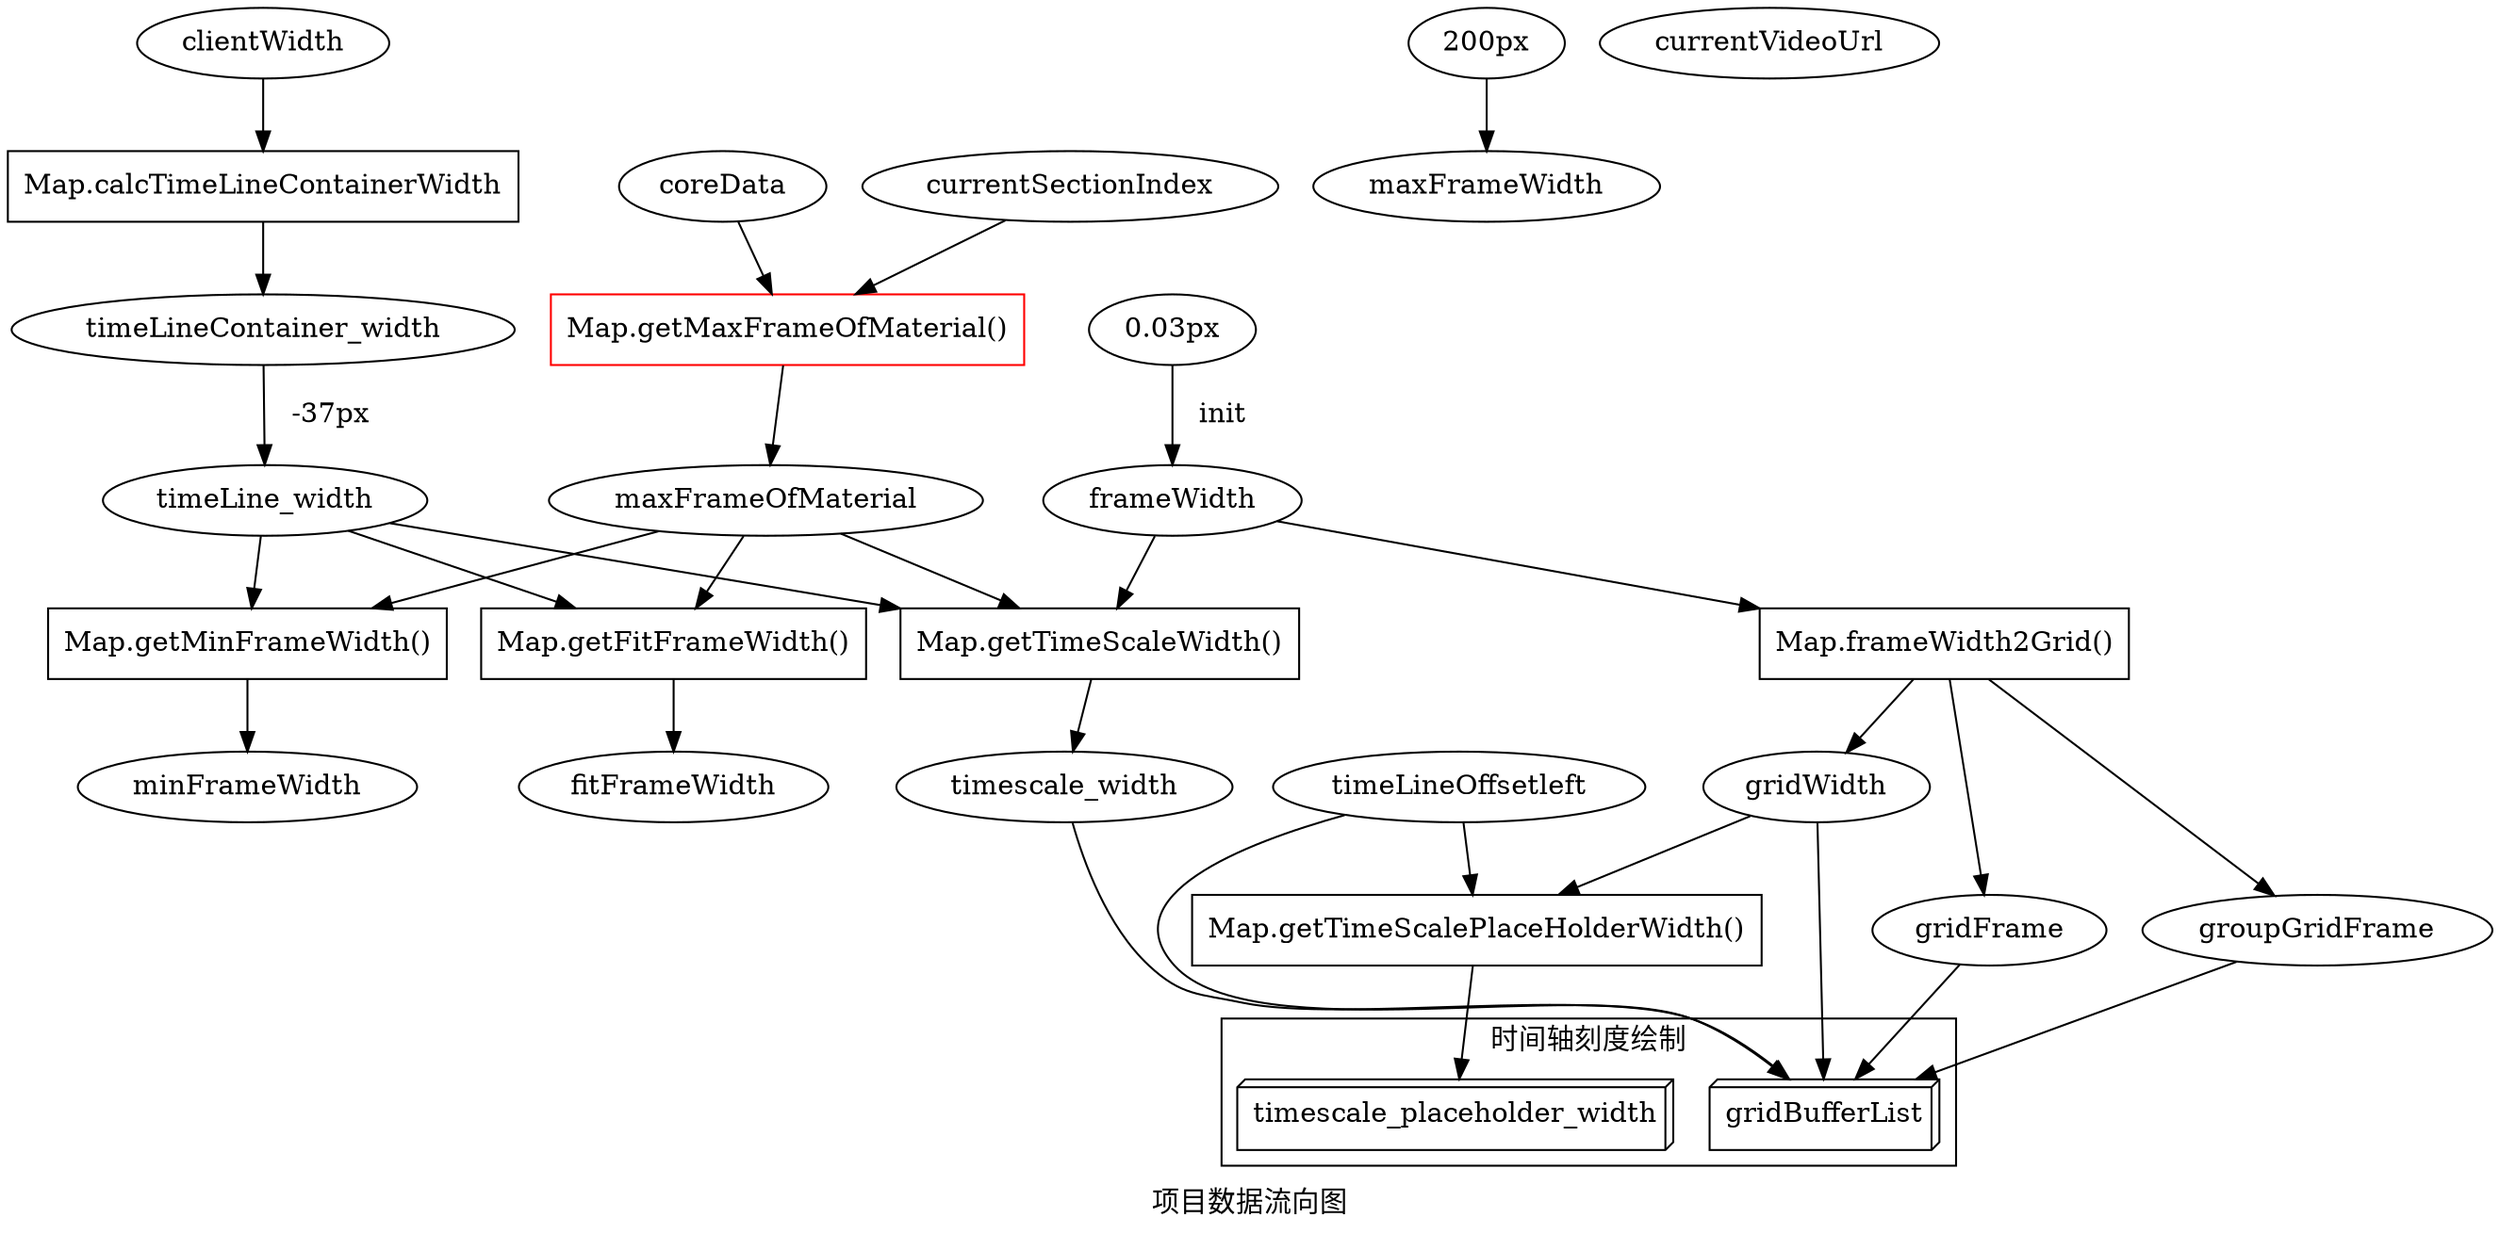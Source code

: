 digraph examle1 {
  label = "项目数据流向图";
  // 帧宽度
  frameWidth;

  // 格子宽度
  gridWidth;

  // 格子内帧数
  gridFrame;

  // 组格子内帧数
  groupGridFrame;

  // 时间轴容器宽度
  timeLineContainer_width;

  // 时间轴宽度
  timeLine_width;

  // 时间轴刻度尺度宽
  timescale_width;

  // 时间轴素材最大帧数
  maxFrameOfMaterial;

  // 最大帧宽度
  maxFrameWidth; 

  // 最小帧宽度
  minFrameWidth;

  // 合适帧宽度
  fitFrameWidth;

  // 当前播放的视频 URL
  currentVideoUrl;

  // 项目核心数据
  coreData;

  // UI 数据 -------------------------------------
  subgraph cluster_UI{//聚集子图
      node[shape=box];
      label="时间轴刻度绘制"
      gridBufferList[shape="box3d"];
      timescale_placeholder_width[shape="box3d"]
  }
  

  // 方法 ----------------------------------------
  frameWidth2Grid[shape=box,label="Map.frameWidth2Grid()"];

  getTimeScaleWidth[shape=box, label="Map.getTimeScaleWidth()"]

  calcTimeLineContainerWidth[shape=box, label="Map.calcTimeLineContainerWidth"]

  getFitFrameWidth[shape=box, label="Map.getFitFrameWidth()"]

  getMinFrameWidth[shape=box, label="Map.getMinFrameWidth()"]

  getMaxFrameOfMaterial[shape=box, label="Map.getMaxFrameOfMaterial()",color=red];

  getTimeScalePlaceHolderWidth[shape=box, label="Map.getTimeScalePlaceHolderWidth()"]

  // 获取帧宽度
  "0.03px"->frameWidth[label="   init"];
  
  // 渲染帧宽度
  frameWidth->frameWidth2Grid->gridWidth,gridFrame,groupGridFrame;

  // 获取屏幕宽度、时间轴显示宽度
  clientWidth->calcTimeLineContainerWidth->timeLineContainer_width;
  timeLineContainer_width->timeLine_width[label="   -37px"];

  // 获取时间轴实际宽度
  frameWidth,timeLine_width,maxFrameOfMaterial->getTimeScaleWidth->timescale_width;

  // 当前的最大帧宽度
  "200px"->maxFrameWidth;

  // 当前合适的帧宽度
  maxFrameOfMaterial,timeLine_width->getFitFrameWidth->fitFrameWidth;

  // 当前最小的帧宽度
  maxFrameOfMaterial,timeLine_width->getMinFrameWidth->minFrameWidth;

  coreData,currentSectionIndex->getMaxFrameOfMaterial->maxFrameOfMaterial;

  // gridBufferList
  gridWidth,groupGridFrame,gridFrame,timeLineOffsetleft,timescale_width->gridBufferList;

  timeLineOffsetleft, gridWidth->getTimeScalePlaceHolderWidth->timescale_placeholder_width;
  
}